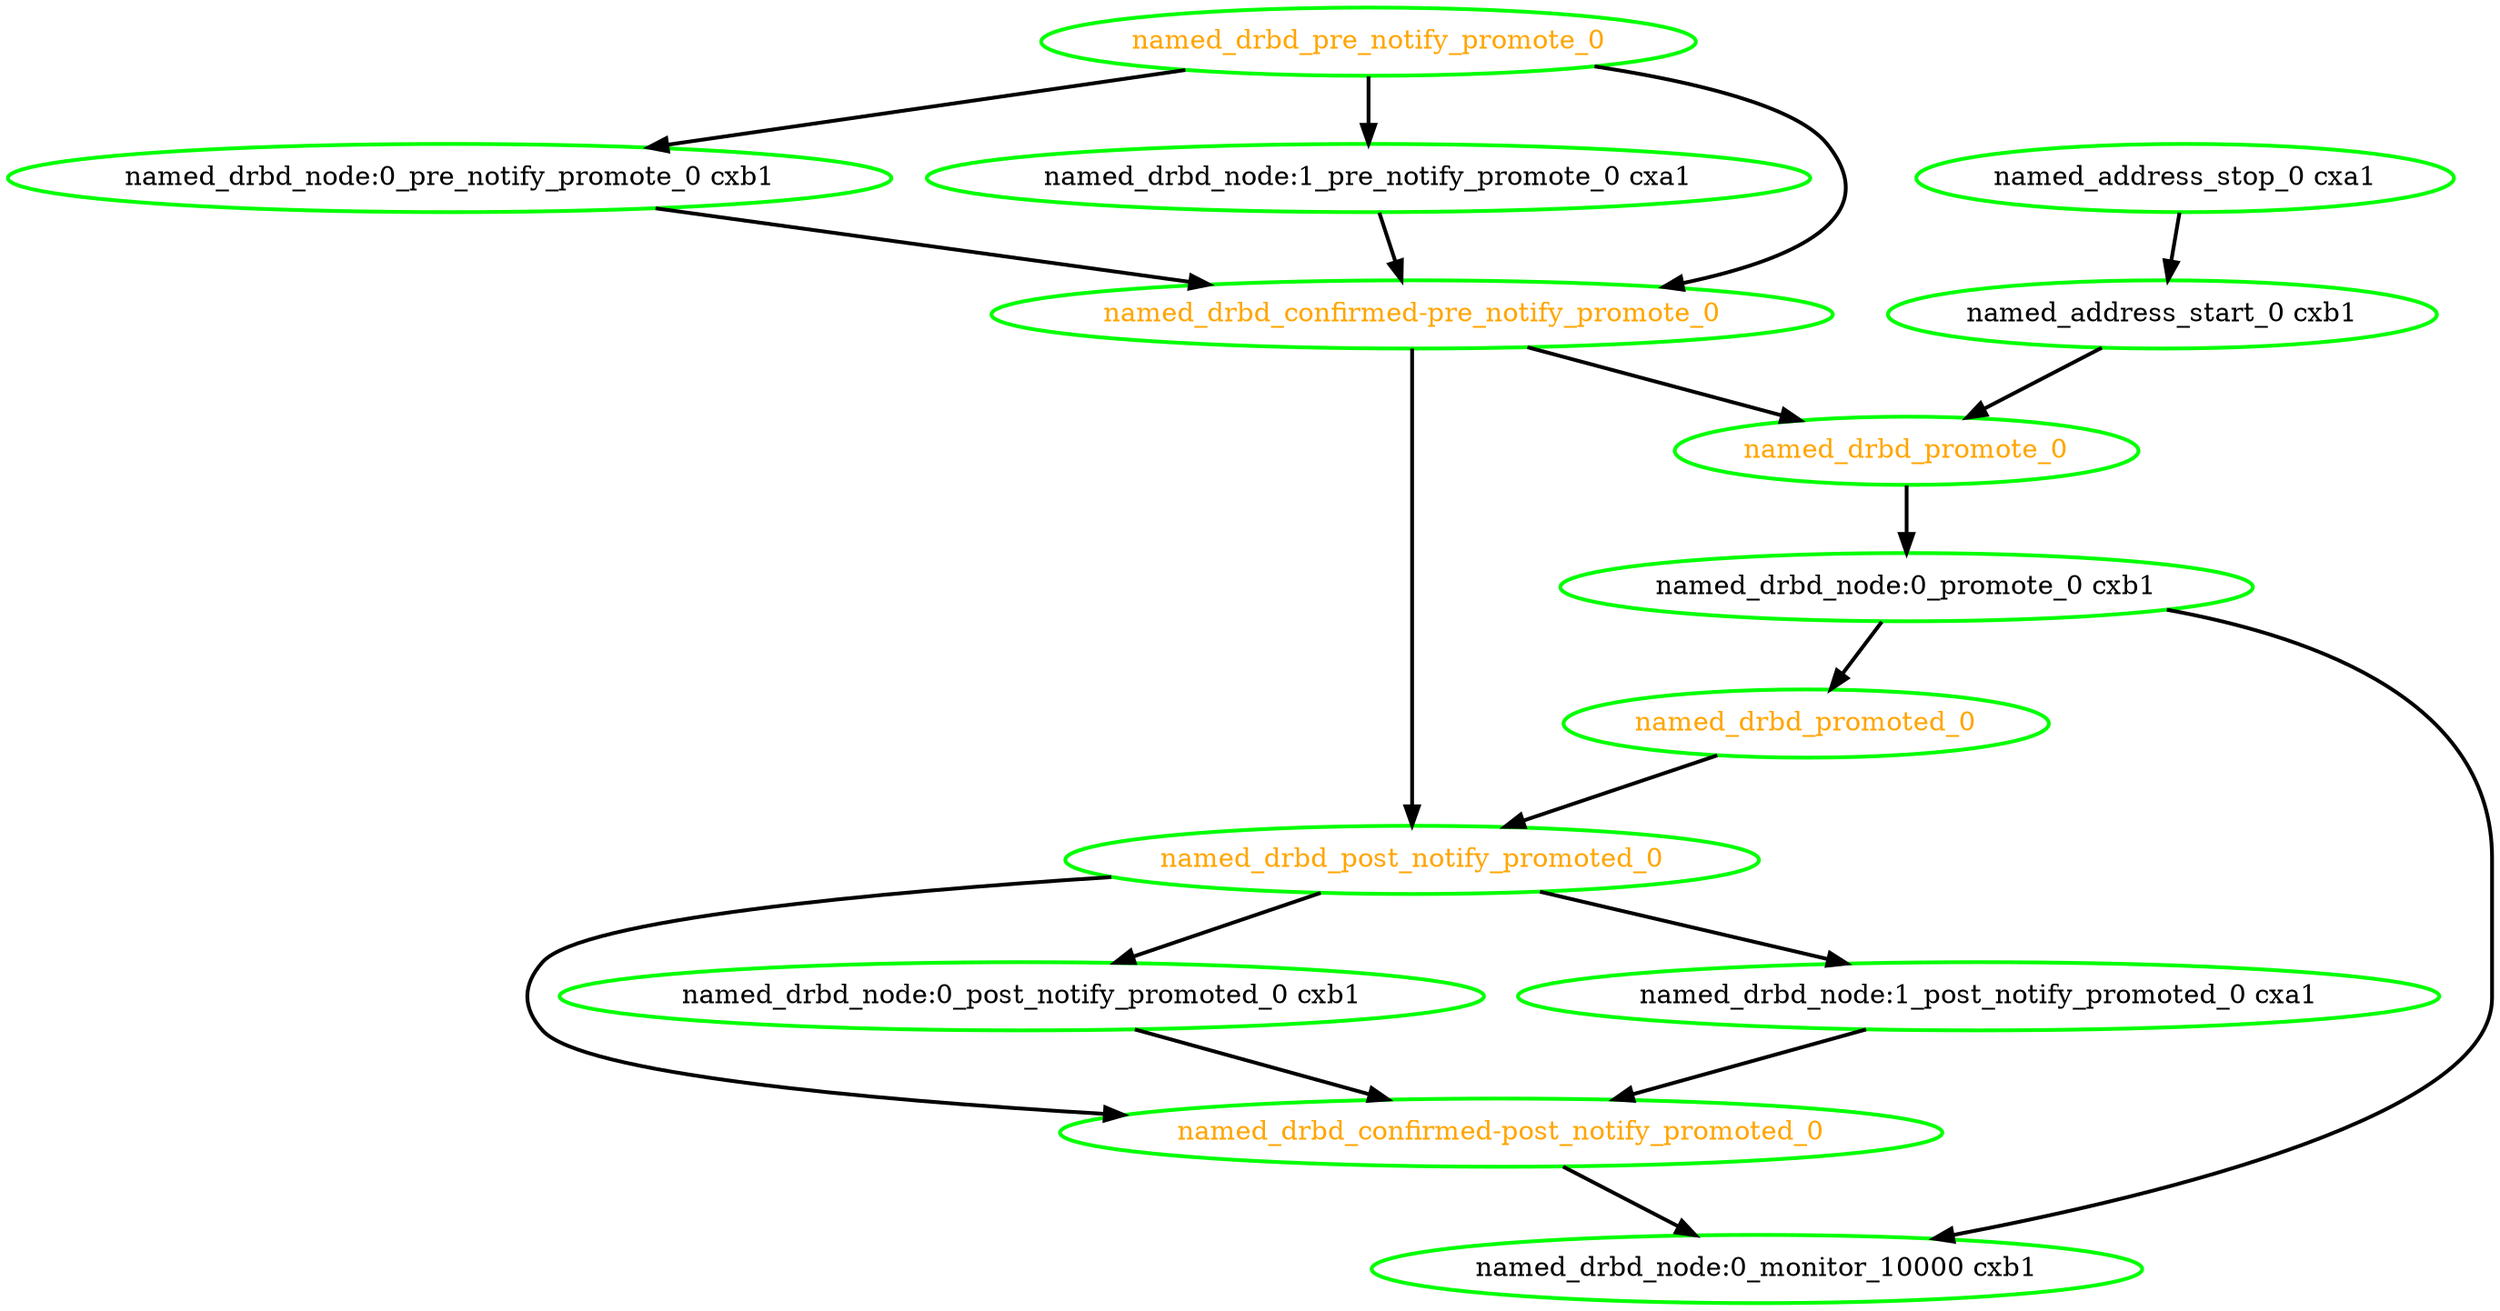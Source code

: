 digraph "g" {
"named_address_start_0 cxb1" -> "named_drbd_promote_0" [ style = bold]
"named_address_start_0 cxb1" [ style=bold color="green" fontcolor="black" ]
"named_address_stop_0 cxa1" -> "named_address_start_0 cxb1" [ style = bold]
"named_address_stop_0 cxa1" [ style=bold color="green" fontcolor="black" ]
"named_drbd_confirmed-post_notify_promoted_0" -> "named_drbd_node:0_monitor_10000 cxb1" [ style = bold]
"named_drbd_confirmed-post_notify_promoted_0" [ style=bold color="green" fontcolor="orange" ]
"named_drbd_confirmed-pre_notify_promote_0" -> "named_drbd_post_notify_promoted_0" [ style = bold]
"named_drbd_confirmed-pre_notify_promote_0" -> "named_drbd_promote_0" [ style = bold]
"named_drbd_confirmed-pre_notify_promote_0" [ style=bold color="green" fontcolor="orange" ]
"named_drbd_node:0_monitor_10000 cxb1" [ style=bold color="green" fontcolor="black" ]
"named_drbd_node:0_post_notify_promoted_0 cxb1" -> "named_drbd_confirmed-post_notify_promoted_0" [ style = bold]
"named_drbd_node:0_post_notify_promoted_0 cxb1" [ style=bold color="green" fontcolor="black"]
"named_drbd_node:0_pre_notify_promote_0 cxb1" -> "named_drbd_confirmed-pre_notify_promote_0" [ style = bold]
"named_drbd_node:0_pre_notify_promote_0 cxb1" [ style=bold color="green" fontcolor="black" ]
"named_drbd_node:0_promote_0 cxb1" -> "named_drbd_node:0_monitor_10000 cxb1" [ style = bold]
"named_drbd_node:0_promote_0 cxb1" -> "named_drbd_promoted_0" [ style = bold]
"named_drbd_node:0_promote_0 cxb1" [ style=bold color="green" fontcolor="black" ]
"named_drbd_node:1_post_notify_promoted_0 cxa1" -> "named_drbd_confirmed-post_notify_promoted_0" [ style = bold]
"named_drbd_node:1_post_notify_promoted_0 cxa1" [ style=bold color="green" fontcolor="black"]
"named_drbd_node:1_pre_notify_promote_0 cxa1" -> "named_drbd_confirmed-pre_notify_promote_0" [ style = bold]
"named_drbd_node:1_pre_notify_promote_0 cxa1" [ style=bold color="green" fontcolor="black" ]
"named_drbd_post_notify_promoted_0" -> "named_drbd_confirmed-post_notify_promoted_0" [ style = bold]
"named_drbd_post_notify_promoted_0" -> "named_drbd_node:0_post_notify_promoted_0 cxb1" [ style = bold]
"named_drbd_post_notify_promoted_0" -> "named_drbd_node:1_post_notify_promoted_0 cxa1" [ style = bold]
"named_drbd_post_notify_promoted_0" [ style=bold color="green" fontcolor="orange" ]
"named_drbd_pre_notify_promote_0" -> "named_drbd_confirmed-pre_notify_promote_0" [ style = bold]
"named_drbd_pre_notify_promote_0" -> "named_drbd_node:0_pre_notify_promote_0 cxb1" [ style = bold]
"named_drbd_pre_notify_promote_0" -> "named_drbd_node:1_pre_notify_promote_0 cxa1" [ style = bold]
"named_drbd_pre_notify_promote_0" [ style=bold color="green" fontcolor="orange" ]
"named_drbd_promote_0" -> "named_drbd_node:0_promote_0 cxb1" [ style = bold]
"named_drbd_promote_0" [ style=bold color="green" fontcolor="orange" ]
"named_drbd_promoted_0" -> "named_drbd_post_notify_promoted_0" [ style = bold]
"named_drbd_promoted_0" [ style=bold color="green" fontcolor="orange" ]
}
